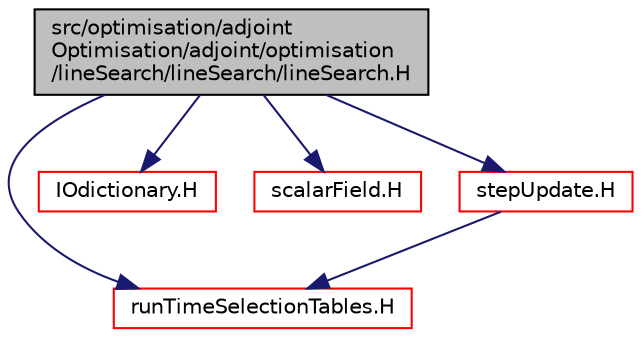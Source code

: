digraph "src/optimisation/adjointOptimisation/adjoint/optimisation/lineSearch/lineSearch/lineSearch.H"
{
  bgcolor="transparent";
  edge [fontname="Helvetica",fontsize="10",labelfontname="Helvetica",labelfontsize="10"];
  node [fontname="Helvetica",fontsize="10",shape=record];
  Node1 [label="src/optimisation/adjoint\lOptimisation/adjoint/optimisation\l/lineSearch/lineSearch/lineSearch.H",height=0.2,width=0.4,color="black", fillcolor="grey75", style="filled" fontcolor="black"];
  Node1 -> Node2 [color="midnightblue",fontsize="10",style="solid",fontname="Helvetica"];
  Node2 [label="runTimeSelectionTables.H",height=0.2,width=0.4,color="red",URL="$runTimeSelectionTables_8H.html",tooltip="Macros to ease declaration of run-time selection tables. "];
  Node1 -> Node3 [color="midnightblue",fontsize="10",style="solid",fontname="Helvetica"];
  Node3 [label="IOdictionary.H",height=0.2,width=0.4,color="red",URL="$IOdictionary_8H.html"];
  Node1 -> Node4 [color="midnightblue",fontsize="10",style="solid",fontname="Helvetica"];
  Node4 [label="scalarField.H",height=0.2,width=0.4,color="red",URL="$scalarField_8H.html"];
  Node1 -> Node5 [color="midnightblue",fontsize="10",style="solid",fontname="Helvetica"];
  Node5 [label="stepUpdate.H",height=0.2,width=0.4,color="red",URL="$stepUpdate_8H.html"];
  Node5 -> Node2 [color="midnightblue",fontsize="10",style="solid",fontname="Helvetica"];
}
